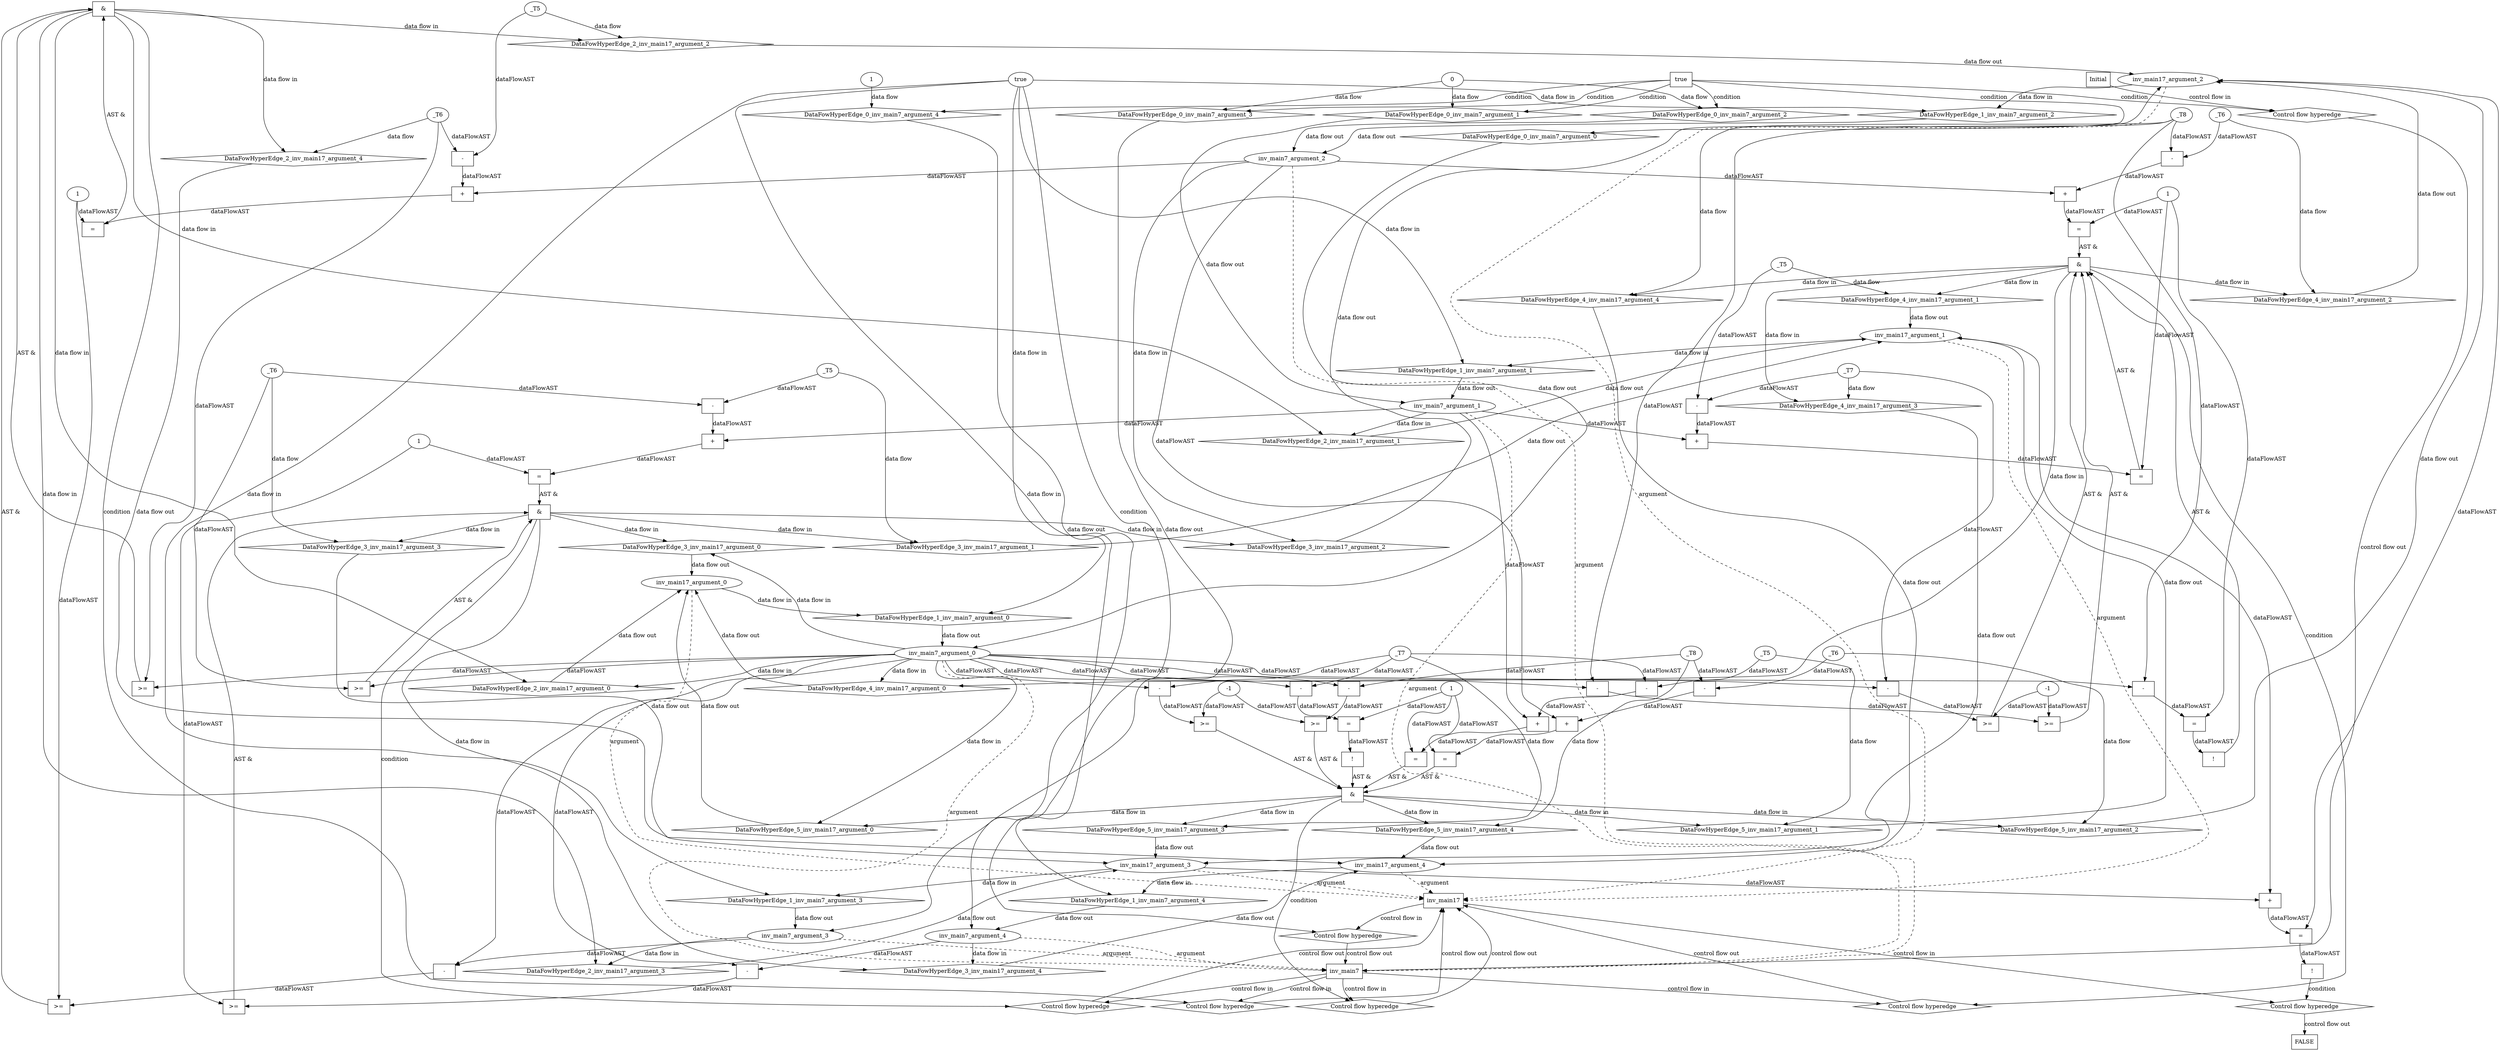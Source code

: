 digraph dag {
"inv_main17" [label="inv_main17" nodeName="inv_main17" class=cfn  shape="rect"];
"inv_main7" [label="inv_main7" nodeName="inv_main7" class=cfn  shape="rect"];
FALSE [label="FALSE" nodeName=FALSE class=cfn  shape="rect"];
Initial [label="Initial" nodeName=Initial class=cfn  shape="rect"];
ControlFowHyperEdge_0 [label="Control flow hyperedge" nodeName=ControlFowHyperEdge_0 class=controlFlowHyperEdge shape="diamond"];
"Initial" -> ControlFowHyperEdge_0 [label="control flow in"]
ControlFowHyperEdge_0 -> "inv_main7" [label="control flow out"]
ControlFowHyperEdge_1 [label="Control flow hyperedge" nodeName=ControlFowHyperEdge_1 class=controlFlowHyperEdge shape="diamond"];
"inv_main17" -> ControlFowHyperEdge_1 [label="control flow in"]
ControlFowHyperEdge_1 -> "inv_main7" [label="control flow out"]
ControlFowHyperEdge_2 [label="Control flow hyperedge" nodeName=ControlFowHyperEdge_2 class=controlFlowHyperEdge shape="diamond"];
"inv_main7" -> ControlFowHyperEdge_2 [label="control flow in"]
ControlFowHyperEdge_2 -> "inv_main17" [label="control flow out"]
ControlFowHyperEdge_3 [label="Control flow hyperedge" nodeName=ControlFowHyperEdge_3 class=controlFlowHyperEdge shape="diamond"];
"inv_main7" -> ControlFowHyperEdge_3 [label="control flow in"]
ControlFowHyperEdge_3 -> "inv_main17" [label="control flow out"]
ControlFowHyperEdge_4 [label="Control flow hyperedge" nodeName=ControlFowHyperEdge_4 class=controlFlowHyperEdge shape="diamond"];
"inv_main7" -> ControlFowHyperEdge_4 [label="control flow in"]
ControlFowHyperEdge_4 -> "inv_main17" [label="control flow out"]
ControlFowHyperEdge_5 [label="Control flow hyperedge" nodeName=ControlFowHyperEdge_5 class=controlFlowHyperEdge shape="diamond"];
"inv_main7" -> ControlFowHyperEdge_5 [label="control flow in"]
ControlFowHyperEdge_5 -> "inv_main17" [label="control flow out"]
ControlFowHyperEdge_6 [label="Control flow hyperedge" nodeName=ControlFowHyperEdge_6 class=controlFlowHyperEdge shape="diamond"];
"inv_main17" -> ControlFowHyperEdge_6 [label="control flow in"]
ControlFowHyperEdge_6 -> "FALSE" [label="control flow out"]
"inv_main7_argument_0" [label="inv_main7_argument_0" nodeName=argument0 class=argument  head="inv_main7" shape="oval"];
"inv_main7_argument_0" -> "inv_main7"[label="argument" style="dashed"]
"inv_main7_argument_1" [label="inv_main7_argument_1" nodeName=argument1 class=argument  head="inv_main7" shape="oval"];
"inv_main7_argument_1" -> "inv_main7"[label="argument" style="dashed"]
"inv_main7_argument_2" [label="inv_main7_argument_2" nodeName=argument2 class=argument  head="inv_main7" shape="oval"];
"inv_main7_argument_2" -> "inv_main7"[label="argument" style="dashed"]
"inv_main7_argument_3" [label="inv_main7_argument_3" nodeName=argument3 class=argument  head="inv_main7" shape="oval"];
"inv_main7_argument_3" -> "inv_main7"[label="argument" style="dashed"]
"inv_main7_argument_4" [label="inv_main7_argument_4" nodeName=argument4 class=argument  head="inv_main7" shape="oval"];
"inv_main7_argument_4" -> "inv_main7"[label="argument" style="dashed"]
"inv_main17_argument_0" [label="inv_main17_argument_0" nodeName=argument0 class=argument  head="inv_main17" shape="oval"];
"inv_main17_argument_0" -> "inv_main17"[label="argument" style="dashed"]
"inv_main17_argument_1" [label="inv_main17_argument_1" nodeName=argument1 class=argument  head="inv_main17" shape="oval"];
"inv_main17_argument_1" -> "inv_main17"[label="argument" style="dashed"]
"inv_main17_argument_2" [label="inv_main17_argument_2" nodeName=argument2 class=argument  head="inv_main17" shape="oval"];
"inv_main17_argument_2" -> "inv_main17"[label="argument" style="dashed"]
"inv_main17_argument_3" [label="inv_main17_argument_3" nodeName=argument3 class=argument  head="inv_main17" shape="oval"];
"inv_main17_argument_3" -> "inv_main17"[label="argument" style="dashed"]
"inv_main17_argument_4" [label="inv_main17_argument_4" nodeName=argument4 class=argument  head="inv_main17" shape="oval"];
"inv_main17_argument_4" -> "inv_main17"[label="argument" style="dashed"]

"true_0" [label="true" nodeName="true_0" class=true shape="rect"];
"true_0" -> "ControlFowHyperEdge_0" [label="condition"];
"xxxinv_main7___Initial_0xxxdataFlow_0_node_0" [label="0" nodeName="xxxinv_main7___Initial_0xxxdataFlow_0_node_0" class=Literal ];

"xxxinv_main7___Initial_0xxxdataFlow_0_node_0" -> "DataFowHyperEdge_0_inv_main7_argument_1" [label="data flow"];

"xxxinv_main7___Initial_0xxxdataFlow_0_node_0" -> "DataFowHyperEdge_0_inv_main7_argument_2" [label="data flow"];

"xxxinv_main7___Initial_0xxxdataFlow_0_node_0" -> "DataFowHyperEdge_0_inv_main7_argument_3" [label="data flow"];
"xxxinv_main7___Initial_0xxxdataFlow3_node_0" [label="1" nodeName="xxxinv_main7___Initial_0xxxdataFlow3_node_0" class=Literal ];

"xxxinv_main7___Initial_0xxxdataFlow3_node_0" -> "DataFowHyperEdge_0_inv_main7_argument_4" [label="data flow"];
"xxxinv_main7___inv_main17_1xxxguard_0_node_0" [label="true" nodeName="xxxinv_main7___inv_main17_1xxxguard_0_node_0" class=BoolValue ];

"xxxinv_main7___inv_main17_1xxxguard_0_node_0" -> "ControlFowHyperEdge_1" [label="condition"];
"xxxinv_main17___inv_main7_2xxx_and" [label="&" nodeName="xxxinv_main17___inv_main7_2xxx_and" class=Operator shape="rect"];
"xxxinv_main17___inv_main7_2xxxguard_0_node_0" [label=">=" nodeName="xxxinv_main17___inv_main7_2xxxguard_0_node_0" class=Operator  shape="rect"];
"inv_main7_argument_0" -> "xxxinv_main17___inv_main7_2xxxguard_0_node_0"[label="dataFlowAST"]
"xxxinv_main17___inv_main7_2xxxdataFlow1_node_0" -> "xxxinv_main17___inv_main7_2xxxguard_0_node_0"[label="dataFlowAST"]

"xxxinv_main17___inv_main7_2xxxguard_0_node_0" -> "xxxinv_main17___inv_main7_2xxx_and" [label="AST &"];
"xxxinv_main17___inv_main7_2xxxguard1_node_0" [label=">=" nodeName="xxxinv_main17___inv_main7_2xxxguard1_node_0" class=Operator  shape="rect"];
"xxxinv_main17___inv_main7_2xxxguard1_node_1" [label="-" nodeName="xxxinv_main17___inv_main7_2xxxguard1_node_1" class= Operator shape="rect"];
"xxxinv_main17___inv_main7_2xxxguard1_node_4" [label="1" nodeName="xxxinv_main17___inv_main7_2xxxguard1_node_4" class=Literal ];
"xxxinv_main17___inv_main7_2xxxguard1_node_1" -> "xxxinv_main17___inv_main7_2xxxguard1_node_0"[label="dataFlowAST"]
"xxxinv_main17___inv_main7_2xxxguard1_node_4" -> "xxxinv_main17___inv_main7_2xxxguard1_node_0"[label="dataFlowAST"]
"inv_main7_argument_3" -> "xxxinv_main17___inv_main7_2xxxguard1_node_1"[label="dataFlowAST"]
"inv_main7_argument_0" -> "xxxinv_main17___inv_main7_2xxxguard1_node_1"[label="dataFlowAST"]

"xxxinv_main17___inv_main7_2xxxguard1_node_0" -> "xxxinv_main17___inv_main7_2xxx_and" [label="AST &"];
"xxxinv_main17___inv_main7_2xxxguard2_node_0" [label="=" nodeName="xxxinv_main17___inv_main7_2xxxguard2_node_0" class=Operator  shape="rect"];
"xxxinv_main17___inv_main7_2xxxguard2_node_1" [label="+" nodeName="xxxinv_main17___inv_main7_2xxxguard2_node_1" class= Operator shape="rect"];
"xxxinv_main17___inv_main7_2xxxguard2_node_3" [label="-" nodeName="xxxinv_main17___inv_main7_2xxxguard2_node_3" class= Operator shape="rect"];
"xxxinv_main17___inv_main7_2xxxguard2_node_1" -> "xxxinv_main17___inv_main7_2xxxguard2_node_0"[label="dataFlowAST"]
"xxxinv_main17___inv_main7_2xxxguard1_node_4" -> "xxxinv_main17___inv_main7_2xxxguard2_node_0"[label="dataFlowAST"]
"inv_main7_argument_2" -> "xxxinv_main17___inv_main7_2xxxguard2_node_1"[label="dataFlowAST"]
"xxxinv_main17___inv_main7_2xxxguard2_node_3" -> "xxxinv_main17___inv_main7_2xxxguard2_node_1"[label="dataFlowAST"]
"xxxinv_main17___inv_main7_2xxxdataFlow1_node_0" -> "xxxinv_main17___inv_main7_2xxxguard2_node_3"[label="dataFlowAST"]
"xxxinv_main17___inv_main7_2xxxdataFlow_0_node_0" -> "xxxinv_main17___inv_main7_2xxxguard2_node_3"[label="dataFlowAST"]

"xxxinv_main17___inv_main7_2xxxguard2_node_0" -> "xxxinv_main17___inv_main7_2xxx_and" [label="AST &"];
"xxxinv_main17___inv_main7_2xxx_and" -> "ControlFowHyperEdge_2" [label="condition"];
"xxxinv_main17___inv_main7_2xxxdataFlow_0_node_0" [label="_T5" nodeName="xxxinv_main17___inv_main7_2xxxdataFlow_0_node_0" class=Constant ];

"xxxinv_main17___inv_main7_2xxxdataFlow_0_node_0" -> "DataFowHyperEdge_2_inv_main17_argument_2" [label="data flow"];
"xxxinv_main17___inv_main7_2xxxdataFlow1_node_0" [label="_T6" nodeName="xxxinv_main17___inv_main7_2xxxdataFlow1_node_0" class=Constant ];

"xxxinv_main17___inv_main7_2xxxdataFlow1_node_0" -> "DataFowHyperEdge_2_inv_main17_argument_4" [label="data flow"];
"xxxinv_main17___inv_main7_3xxx_and" [label="&" nodeName="xxxinv_main17___inv_main7_3xxx_and" class=Operator shape="rect"];
"xxxinv_main17___inv_main7_3xxxguard_0_node_0" [label=">=" nodeName="xxxinv_main17___inv_main7_3xxxguard_0_node_0" class=Operator  shape="rect"];
"xxxinv_main17___inv_main7_3xxxguard_0_node_1" [label="-" nodeName="xxxinv_main17___inv_main7_3xxxguard_0_node_1" class= Operator shape="rect"];
"xxxinv_main17___inv_main7_3xxxguard_0_node_4" [label="1" nodeName="xxxinv_main17___inv_main7_3xxxguard_0_node_4" class=Literal ];
"xxxinv_main17___inv_main7_3xxxguard_0_node_1" -> "xxxinv_main17___inv_main7_3xxxguard_0_node_0"[label="dataFlowAST"]
"xxxinv_main17___inv_main7_3xxxguard_0_node_4" -> "xxxinv_main17___inv_main7_3xxxguard_0_node_0"[label="dataFlowAST"]
"inv_main7_argument_4" -> "xxxinv_main17___inv_main7_3xxxguard_0_node_1"[label="dataFlowAST"]
"inv_main7_argument_0" -> "xxxinv_main17___inv_main7_3xxxguard_0_node_1"[label="dataFlowAST"]

"xxxinv_main17___inv_main7_3xxxguard_0_node_0" -> "xxxinv_main17___inv_main7_3xxx_and" [label="AST &"];
"xxxinv_main17___inv_main7_3xxxguard1_node_0" [label=">=" nodeName="xxxinv_main17___inv_main7_3xxxguard1_node_0" class=Operator  shape="rect"];
"inv_main7_argument_0" -> "xxxinv_main17___inv_main7_3xxxguard1_node_0"[label="dataFlowAST"]
"xxxinv_main17___inv_main7_3xxxdataFlow1_node_0" -> "xxxinv_main17___inv_main7_3xxxguard1_node_0"[label="dataFlowAST"]

"xxxinv_main17___inv_main7_3xxxguard1_node_0" -> "xxxinv_main17___inv_main7_3xxx_and" [label="AST &"];
"xxxinv_main17___inv_main7_3xxxguard2_node_0" [label="=" nodeName="xxxinv_main17___inv_main7_3xxxguard2_node_0" class=Operator  shape="rect"];
"xxxinv_main17___inv_main7_3xxxguard2_node_1" [label="+" nodeName="xxxinv_main17___inv_main7_3xxxguard2_node_1" class= Operator shape="rect"];
"xxxinv_main17___inv_main7_3xxxguard2_node_3" [label="-" nodeName="xxxinv_main17___inv_main7_3xxxguard2_node_3" class= Operator shape="rect"];
"xxxinv_main17___inv_main7_3xxxguard2_node_1" -> "xxxinv_main17___inv_main7_3xxxguard2_node_0"[label="dataFlowAST"]
"xxxinv_main17___inv_main7_3xxxguard_0_node_4" -> "xxxinv_main17___inv_main7_3xxxguard2_node_0"[label="dataFlowAST"]
"inv_main7_argument_1" -> "xxxinv_main17___inv_main7_3xxxguard2_node_1"[label="dataFlowAST"]
"xxxinv_main17___inv_main7_3xxxguard2_node_3" -> "xxxinv_main17___inv_main7_3xxxguard2_node_1"[label="dataFlowAST"]
"xxxinv_main17___inv_main7_3xxxdataFlow1_node_0" -> "xxxinv_main17___inv_main7_3xxxguard2_node_3"[label="dataFlowAST"]
"xxxinv_main17___inv_main7_3xxxdataFlow_0_node_0" -> "xxxinv_main17___inv_main7_3xxxguard2_node_3"[label="dataFlowAST"]

"xxxinv_main17___inv_main7_3xxxguard2_node_0" -> "xxxinv_main17___inv_main7_3xxx_and" [label="AST &"];
"xxxinv_main17___inv_main7_3xxx_and" -> "ControlFowHyperEdge_3" [label="condition"];
"xxxinv_main17___inv_main7_3xxxdataFlow_0_node_0" [label="_T5" nodeName="xxxinv_main17___inv_main7_3xxxdataFlow_0_node_0" class=Constant ];

"xxxinv_main17___inv_main7_3xxxdataFlow_0_node_0" -> "DataFowHyperEdge_3_inv_main17_argument_1" [label="data flow"];
"xxxinv_main17___inv_main7_3xxxdataFlow1_node_0" [label="_T6" nodeName="xxxinv_main17___inv_main7_3xxxdataFlow1_node_0" class=Constant ];

"xxxinv_main17___inv_main7_3xxxdataFlow1_node_0" -> "DataFowHyperEdge_3_inv_main17_argument_3" [label="data flow"];
"xxxinv_main17___inv_main7_4xxx_and" [label="&" nodeName="xxxinv_main17___inv_main7_4xxx_and" class=Operator shape="rect"];
"xxxinv_main17___inv_main7_4xxxguard1_node_0" [label="=" nodeName="xxxinv_main17___inv_main7_4xxxguard1_node_0" class=Operator  shape="rect"];
"xxxinv_main17___inv_main7_4xxxguard1_node_1" [label="+" nodeName="xxxinv_main17___inv_main7_4xxxguard1_node_1" class= Operator shape="rect"];
"xxxinv_main17___inv_main7_4xxxguard1_node_3" [label="-" nodeName="xxxinv_main17___inv_main7_4xxxguard1_node_3" class= Operator shape="rect"];
"xxxinv_main17___inv_main7_4xxxguard1_node_1" -> "xxxinv_main17___inv_main7_4xxxguard1_node_0"[label="dataFlowAST"]
"xxxinv_main17___inv_main7_4xxxguard_0_node_6" -> "xxxinv_main17___inv_main7_4xxxguard1_node_0"[label="dataFlowAST"]
"inv_main7_argument_1" -> "xxxinv_main17___inv_main7_4xxxguard1_node_1"[label="dataFlowAST"]
"xxxinv_main17___inv_main7_4xxxguard1_node_3" -> "xxxinv_main17___inv_main7_4xxxguard1_node_1"[label="dataFlowAST"]
"xxxinv_main17___inv_main7_4xxxdataFlow2_node_0" -> "xxxinv_main17___inv_main7_4xxxguard1_node_3"[label="dataFlowAST"]
"xxxinv_main17___inv_main7_4xxxdataFlow_0_node_0" -> "xxxinv_main17___inv_main7_4xxxguard1_node_3"[label="dataFlowAST"]

"xxxinv_main17___inv_main7_4xxxguard1_node_0" -> "xxxinv_main17___inv_main7_4xxx_and" [label="AST &"];
"xxxinv_main17___inv_main7_4xxxguard3_node_0" [label=">=" nodeName="xxxinv_main17___inv_main7_4xxxguard3_node_0" class=Operator  shape="rect"];
"xxxinv_main17___inv_main7_4xxxguard3_node_1" [label="-" nodeName="xxxinv_main17___inv_main7_4xxxguard3_node_1" class= Operator shape="rect"];
"xxxinv_main17___inv_main7_4xxxguard3_node_4" [label="-1" nodeName="xxxinv_main17___inv_main7_4xxxguard3_node_4" class=Literal ];
"xxxinv_main17___inv_main7_4xxxguard3_node_1" -> "xxxinv_main17___inv_main7_4xxxguard3_node_0"[label="dataFlowAST"]
"xxxinv_main17___inv_main7_4xxxguard3_node_4" -> "xxxinv_main17___inv_main7_4xxxguard3_node_0"[label="dataFlowAST"]
"inv_main7_argument_0" -> "xxxinv_main17___inv_main7_4xxxguard3_node_1"[label="dataFlowAST"]
"xxxinv_main17___inv_main7_4xxxdataFlow3_node_0" -> "xxxinv_main17___inv_main7_4xxxguard3_node_1"[label="dataFlowAST"]

"xxxinv_main17___inv_main7_4xxxguard3_node_0" -> "xxxinv_main17___inv_main7_4xxx_and" [label="AST &"];
"xxxinv_main17___inv_main7_4xxxguard4_node_0" [label=">=" nodeName="xxxinv_main17___inv_main7_4xxxguard4_node_0" class=Operator  shape="rect"];
"xxxinv_main17___inv_main7_4xxxguard4_node_1" [label="-" nodeName="xxxinv_main17___inv_main7_4xxxguard4_node_1" class= Operator shape="rect"];
"xxxinv_main17___inv_main7_4xxxguard4_node_1" -> "xxxinv_main17___inv_main7_4xxxguard4_node_0"[label="dataFlowAST"]
"xxxinv_main17___inv_main7_4xxxguard3_node_4" -> "xxxinv_main17___inv_main7_4xxxguard4_node_0"[label="dataFlowAST"]
"inv_main7_argument_0" -> "xxxinv_main17___inv_main7_4xxxguard4_node_1"[label="dataFlowAST"]
"xxxinv_main17___inv_main7_4xxxdataFlow2_node_0" -> "xxxinv_main17___inv_main7_4xxxguard4_node_1"[label="dataFlowAST"]

"xxxinv_main17___inv_main7_4xxxguard4_node_0" -> "xxxinv_main17___inv_main7_4xxx_and" [label="AST &"];
"xxxinv_main17___inv_main7_4xxxguard_0_node_0" [label="=" nodeName="xxxinv_main17___inv_main7_4xxxguard_0_node_0" class=Operator  shape="rect"];
"xxxinv_main17___inv_main7_4xxxguard_0_node_1" [label="+" nodeName="xxxinv_main17___inv_main7_4xxxguard_0_node_1" class= Operator shape="rect"];
"xxxinv_main17___inv_main7_4xxxguard_0_node_3" [label="-" nodeName="xxxinv_main17___inv_main7_4xxxguard_0_node_3" class= Operator shape="rect"];
"xxxinv_main17___inv_main7_4xxxguard_0_node_6" [label="1" nodeName="xxxinv_main17___inv_main7_4xxxguard_0_node_6" class=Literal ];
"xxxinv_main17___inv_main7_4xxxguard_0_node_1" -> "xxxinv_main17___inv_main7_4xxxguard_0_node_0"[label="dataFlowAST"]
"xxxinv_main17___inv_main7_4xxxguard_0_node_6" -> "xxxinv_main17___inv_main7_4xxxguard_0_node_0"[label="dataFlowAST"]
"inv_main7_argument_2" -> "xxxinv_main17___inv_main7_4xxxguard_0_node_1"[label="dataFlowAST"]
"xxxinv_main17___inv_main7_4xxxguard_0_node_3" -> "xxxinv_main17___inv_main7_4xxxguard_0_node_1"[label="dataFlowAST"]
"xxxinv_main17___inv_main7_4xxxdataFlow3_node_0" -> "xxxinv_main17___inv_main7_4xxxguard_0_node_3"[label="dataFlowAST"]
"xxxinv_main17___inv_main7_4xxxdataFlow1_node_0" -> "xxxinv_main17___inv_main7_4xxxguard_0_node_3"[label="dataFlowAST"]

"xxxinv_main17___inv_main7_4xxxguard_0_node_0" -> "xxxinv_main17___inv_main7_4xxx_and" [label="AST &"];
"xxxinv_main17___inv_main7_4xxxguard2_node_0" [label="!" nodeName="xxxinv_main17___inv_main7_4xxxguard2_node_0" class=Operator shape="rect"];
"xxxinv_main17___inv_main7_4xxxguard2_node_1" [label="=" nodeName="xxxinv_main17___inv_main7_4xxxguard2_node_1" class=Operator  shape="rect"];
"xxxinv_main17___inv_main7_4xxxguard2_node_2" [label="-" nodeName="xxxinv_main17___inv_main7_4xxxguard2_node_2" class= Operator shape="rect"];
"xxxinv_main17___inv_main7_4xxxguard2_node_1" -> "xxxinv_main17___inv_main7_4xxxguard2_node_0"[label="dataFlowAST"]
"xxxinv_main17___inv_main7_4xxxguard2_node_2" -> "xxxinv_main17___inv_main7_4xxxguard2_node_1"[label="dataFlowAST"]
"xxxinv_main17___inv_main7_4xxxguard_0_node_6" -> "xxxinv_main17___inv_main7_4xxxguard2_node_1"[label="dataFlowAST"]
"xxxinv_main17___inv_main7_4xxxdataFlow3_node_0" -> "xxxinv_main17___inv_main7_4xxxguard2_node_2"[label="dataFlowAST"]
"inv_main7_argument_0" -> "xxxinv_main17___inv_main7_4xxxguard2_node_2"[label="dataFlowAST"]

"xxxinv_main17___inv_main7_4xxxguard2_node_0" -> "xxxinv_main17___inv_main7_4xxx_and" [label="AST &"];
"xxxinv_main17___inv_main7_4xxx_and" -> "ControlFowHyperEdge_4" [label="condition"];
"xxxinv_main17___inv_main7_4xxxdataFlow_0_node_0" [label="_T5" nodeName="xxxinv_main17___inv_main7_4xxxdataFlow_0_node_0" class=Constant ];

"xxxinv_main17___inv_main7_4xxxdataFlow_0_node_0" -> "DataFowHyperEdge_4_inv_main17_argument_1" [label="data flow"];
"xxxinv_main17___inv_main7_4xxxdataFlow1_node_0" [label="_T6" nodeName="xxxinv_main17___inv_main7_4xxxdataFlow1_node_0" class=Constant ];

"xxxinv_main17___inv_main7_4xxxdataFlow1_node_0" -> "DataFowHyperEdge_4_inv_main17_argument_2" [label="data flow"];
"xxxinv_main17___inv_main7_4xxxdataFlow2_node_0" [label="_T7" nodeName="xxxinv_main17___inv_main7_4xxxdataFlow2_node_0" class=Constant ];

"xxxinv_main17___inv_main7_4xxxdataFlow2_node_0" -> "DataFowHyperEdge_4_inv_main17_argument_3" [label="data flow"];
"xxxinv_main17___inv_main7_4xxxdataFlow3_node_0" [label="_T8" nodeName="xxxinv_main17___inv_main7_4xxxdataFlow3_node_0" class=Constant ];

"xxxinv_main17___inv_main7_4xxxdataFlow3_node_0" -> "DataFowHyperEdge_4_inv_main17_argument_4" [label="data flow"];
"xxxinv_main17___inv_main7_5xxx_and" [label="&" nodeName="xxxinv_main17___inv_main7_5xxx_and" class=Operator shape="rect"];
"xxxinv_main17___inv_main7_5xxxguard1_node_0" [label="=" nodeName="xxxinv_main17___inv_main7_5xxxguard1_node_0" class=Operator  shape="rect"];
"xxxinv_main17___inv_main7_5xxxguard1_node_1" [label="+" nodeName="xxxinv_main17___inv_main7_5xxxguard1_node_1" class= Operator shape="rect"];
"xxxinv_main17___inv_main7_5xxxguard1_node_3" [label="-" nodeName="xxxinv_main17___inv_main7_5xxxguard1_node_3" class= Operator shape="rect"];
"xxxinv_main17___inv_main7_5xxxguard1_node_1" -> "xxxinv_main17___inv_main7_5xxxguard1_node_0"[label="dataFlowAST"]
"xxxinv_main17___inv_main7_5xxxguard_0_node_6" -> "xxxinv_main17___inv_main7_5xxxguard1_node_0"[label="dataFlowAST"]
"inv_main7_argument_1" -> "xxxinv_main17___inv_main7_5xxxguard1_node_1"[label="dataFlowAST"]
"xxxinv_main17___inv_main7_5xxxguard1_node_3" -> "xxxinv_main17___inv_main7_5xxxguard1_node_1"[label="dataFlowAST"]
"xxxinv_main17___inv_main7_5xxxdataFlow2_node_0" -> "xxxinv_main17___inv_main7_5xxxguard1_node_3"[label="dataFlowAST"]
"xxxinv_main17___inv_main7_5xxxdataFlow_0_node_0" -> "xxxinv_main17___inv_main7_5xxxguard1_node_3"[label="dataFlowAST"]

"xxxinv_main17___inv_main7_5xxxguard1_node_0" -> "xxxinv_main17___inv_main7_5xxx_and" [label="AST &"];
"xxxinv_main17___inv_main7_5xxxguard2_node_0" [label="!" nodeName="xxxinv_main17___inv_main7_5xxxguard2_node_0" class=Operator shape="rect"];
"xxxinv_main17___inv_main7_5xxxguard2_node_1" [label="=" nodeName="xxxinv_main17___inv_main7_5xxxguard2_node_1" class=Operator  shape="rect"];
"xxxinv_main17___inv_main7_5xxxguard2_node_2" [label="-" nodeName="xxxinv_main17___inv_main7_5xxxguard2_node_2" class= Operator shape="rect"];
"xxxinv_main17___inv_main7_5xxxguard2_node_1" -> "xxxinv_main17___inv_main7_5xxxguard2_node_0"[label="dataFlowAST"]
"xxxinv_main17___inv_main7_5xxxguard2_node_2" -> "xxxinv_main17___inv_main7_5xxxguard2_node_1"[label="dataFlowAST"]
"xxxinv_main17___inv_main7_5xxxguard_0_node_6" -> "xxxinv_main17___inv_main7_5xxxguard2_node_1"[label="dataFlowAST"]
"xxxinv_main17___inv_main7_5xxxdataFlow2_node_0" -> "xxxinv_main17___inv_main7_5xxxguard2_node_2"[label="dataFlowAST"]
"inv_main7_argument_0" -> "xxxinv_main17___inv_main7_5xxxguard2_node_2"[label="dataFlowAST"]

"xxxinv_main17___inv_main7_5xxxguard2_node_0" -> "xxxinv_main17___inv_main7_5xxx_and" [label="AST &"];
"xxxinv_main17___inv_main7_5xxxguard_0_node_0" [label="=" nodeName="xxxinv_main17___inv_main7_5xxxguard_0_node_0" class=Operator  shape="rect"];
"xxxinv_main17___inv_main7_5xxxguard_0_node_1" [label="+" nodeName="xxxinv_main17___inv_main7_5xxxguard_0_node_1" class= Operator shape="rect"];
"xxxinv_main17___inv_main7_5xxxguard_0_node_3" [label="-" nodeName="xxxinv_main17___inv_main7_5xxxguard_0_node_3" class= Operator shape="rect"];
"xxxinv_main17___inv_main7_5xxxguard_0_node_6" [label="1" nodeName="xxxinv_main17___inv_main7_5xxxguard_0_node_6" class=Literal ];
"xxxinv_main17___inv_main7_5xxxguard_0_node_1" -> "xxxinv_main17___inv_main7_5xxxguard_0_node_0"[label="dataFlowAST"]
"xxxinv_main17___inv_main7_5xxxguard_0_node_6" -> "xxxinv_main17___inv_main7_5xxxguard_0_node_0"[label="dataFlowAST"]
"inv_main7_argument_2" -> "xxxinv_main17___inv_main7_5xxxguard_0_node_1"[label="dataFlowAST"]
"xxxinv_main17___inv_main7_5xxxguard_0_node_3" -> "xxxinv_main17___inv_main7_5xxxguard_0_node_1"[label="dataFlowAST"]
"xxxinv_main17___inv_main7_5xxxdataFlow3_node_0" -> "xxxinv_main17___inv_main7_5xxxguard_0_node_3"[label="dataFlowAST"]
"xxxinv_main17___inv_main7_5xxxdataFlow1_node_0" -> "xxxinv_main17___inv_main7_5xxxguard_0_node_3"[label="dataFlowAST"]

"xxxinv_main17___inv_main7_5xxxguard_0_node_0" -> "xxxinv_main17___inv_main7_5xxx_and" [label="AST &"];
"xxxinv_main17___inv_main7_5xxxguard4_node_0" [label=">=" nodeName="xxxinv_main17___inv_main7_5xxxguard4_node_0" class=Operator  shape="rect"];
"xxxinv_main17___inv_main7_5xxxguard4_node_1" [label="-" nodeName="xxxinv_main17___inv_main7_5xxxguard4_node_1" class= Operator shape="rect"];
"xxxinv_main17___inv_main7_5xxxguard4_node_1" -> "xxxinv_main17___inv_main7_5xxxguard4_node_0"[label="dataFlowAST"]
"xxxinv_main17___inv_main7_5xxxguard3_node_4" -> "xxxinv_main17___inv_main7_5xxxguard4_node_0"[label="dataFlowAST"]
"inv_main7_argument_0" -> "xxxinv_main17___inv_main7_5xxxguard4_node_1"[label="dataFlowAST"]
"xxxinv_main17___inv_main7_5xxxdataFlow2_node_0" -> "xxxinv_main17___inv_main7_5xxxguard4_node_1"[label="dataFlowAST"]

"xxxinv_main17___inv_main7_5xxxguard4_node_0" -> "xxxinv_main17___inv_main7_5xxx_and" [label="AST &"];
"xxxinv_main17___inv_main7_5xxxguard3_node_0" [label=">=" nodeName="xxxinv_main17___inv_main7_5xxxguard3_node_0" class=Operator  shape="rect"];
"xxxinv_main17___inv_main7_5xxxguard3_node_1" [label="-" nodeName="xxxinv_main17___inv_main7_5xxxguard3_node_1" class= Operator shape="rect"];
"xxxinv_main17___inv_main7_5xxxguard3_node_4" [label="-1" nodeName="xxxinv_main17___inv_main7_5xxxguard3_node_4" class=Literal ];
"xxxinv_main17___inv_main7_5xxxguard3_node_1" -> "xxxinv_main17___inv_main7_5xxxguard3_node_0"[label="dataFlowAST"]
"xxxinv_main17___inv_main7_5xxxguard3_node_4" -> "xxxinv_main17___inv_main7_5xxxguard3_node_0"[label="dataFlowAST"]
"inv_main7_argument_0" -> "xxxinv_main17___inv_main7_5xxxguard3_node_1"[label="dataFlowAST"]
"xxxinv_main17___inv_main7_5xxxdataFlow3_node_0" -> "xxxinv_main17___inv_main7_5xxxguard3_node_1"[label="dataFlowAST"]

"xxxinv_main17___inv_main7_5xxxguard3_node_0" -> "xxxinv_main17___inv_main7_5xxx_and" [label="AST &"];
"xxxinv_main17___inv_main7_5xxx_and" -> "ControlFowHyperEdge_5" [label="condition"];
"xxxinv_main17___inv_main7_5xxxdataFlow_0_node_0" [label="_T5" nodeName="xxxinv_main17___inv_main7_5xxxdataFlow_0_node_0" class=Constant ];

"xxxinv_main17___inv_main7_5xxxdataFlow_0_node_0" -> "DataFowHyperEdge_5_inv_main17_argument_1" [label="data flow"];
"xxxinv_main17___inv_main7_5xxxdataFlow1_node_0" [label="_T6" nodeName="xxxinv_main17___inv_main7_5xxxdataFlow1_node_0" class=Constant ];

"xxxinv_main17___inv_main7_5xxxdataFlow1_node_0" -> "DataFowHyperEdge_5_inv_main17_argument_2" [label="data flow"];
"xxxinv_main17___inv_main7_5xxxdataFlow2_node_0" [label="_T7" nodeName="xxxinv_main17___inv_main7_5xxxdataFlow2_node_0" class=Constant ];

"xxxinv_main17___inv_main7_5xxxdataFlow2_node_0" -> "DataFowHyperEdge_5_inv_main17_argument_3" [label="data flow"];
"xxxinv_main17___inv_main7_5xxxdataFlow3_node_0" [label="_T8" nodeName="xxxinv_main17___inv_main7_5xxxdataFlow3_node_0" class=Constant ];

"xxxinv_main17___inv_main7_5xxxdataFlow3_node_0" -> "DataFowHyperEdge_5_inv_main17_argument_4" [label="data flow"];
"xxxFALSE___inv_main17_6xxxguard_0_node_0" [label="!" nodeName="xxxFALSE___inv_main17_6xxxguard_0_node_0" class=Operator shape="rect"];
"xxxFALSE___inv_main17_6xxxguard_0_node_1" [label="=" nodeName="xxxFALSE___inv_main17_6xxxguard_0_node_1" class=Operator  shape="rect"];
"xxxFALSE___inv_main17_6xxxguard_0_node_3" [label="+" nodeName="xxxFALSE___inv_main17_6xxxguard_0_node_3" class= Operator shape="rect"];
"xxxFALSE___inv_main17_6xxxguard_0_node_1" -> "xxxFALSE___inv_main17_6xxxguard_0_node_0"[label="dataFlowAST"]
"inv_main17_argument_2" -> "xxxFALSE___inv_main17_6xxxguard_0_node_1"[label="dataFlowAST"]
"xxxFALSE___inv_main17_6xxxguard_0_node_3" -> "xxxFALSE___inv_main17_6xxxguard_0_node_1"[label="dataFlowAST"]
"inv_main17_argument_1" -> "xxxFALSE___inv_main17_6xxxguard_0_node_3"[label="dataFlowAST"]
"inv_main17_argument_3" -> "xxxFALSE___inv_main17_6xxxguard_0_node_3"[label="dataFlowAST"]

"xxxFALSE___inv_main17_6xxxguard_0_node_0" -> "ControlFowHyperEdge_6" [label="condition"];
"DataFowHyperEdge_0_inv_main7_argument_0" [label="DataFowHyperEdge_0_inv_main7_argument_0" nodeName="DataFowHyperEdge_0_inv_main7_argument_0" class=DataFlowHyperedge shape="diamond"];
"DataFowHyperEdge_0_inv_main7_argument_0" -> "inv_main7_argument_0"[label="data flow out"]
"true_0" -> "DataFowHyperEdge_0_inv_main7_argument_0" [label="condition"];
"DataFowHyperEdge_0_inv_main7_argument_1" [label="DataFowHyperEdge_0_inv_main7_argument_1" nodeName="DataFowHyperEdge_0_inv_main7_argument_1" class=DataFlowHyperedge shape="diamond"];
"DataFowHyperEdge_0_inv_main7_argument_1" -> "inv_main7_argument_1"[label="data flow out"]
"true_0" -> "DataFowHyperEdge_0_inv_main7_argument_1" [label="condition"];
"DataFowHyperEdge_0_inv_main7_argument_2" [label="DataFowHyperEdge_0_inv_main7_argument_2" nodeName="DataFowHyperEdge_0_inv_main7_argument_2" class=DataFlowHyperedge shape="diamond"];
"DataFowHyperEdge_0_inv_main7_argument_2" -> "inv_main7_argument_2"[label="data flow out"]
"true_0" -> "DataFowHyperEdge_0_inv_main7_argument_2" [label="condition"];
"DataFowHyperEdge_0_inv_main7_argument_3" [label="DataFowHyperEdge_0_inv_main7_argument_3" nodeName="DataFowHyperEdge_0_inv_main7_argument_3" class=DataFlowHyperedge shape="diamond"];
"DataFowHyperEdge_0_inv_main7_argument_3" -> "inv_main7_argument_3"[label="data flow out"]
"true_0" -> "DataFowHyperEdge_0_inv_main7_argument_3" [label="condition"];
"DataFowHyperEdge_0_inv_main7_argument_4" [label="DataFowHyperEdge_0_inv_main7_argument_4" nodeName="DataFowHyperEdge_0_inv_main7_argument_4" class=DataFlowHyperedge shape="diamond"];
"DataFowHyperEdge_0_inv_main7_argument_4" -> "inv_main7_argument_4"[label="data flow out"]
"true_0" -> "DataFowHyperEdge_0_inv_main7_argument_4" [label="condition"];
"DataFowHyperEdge_1_inv_main7_argument_0" [label="DataFowHyperEdge_1_inv_main7_argument_0" nodeName="DataFowHyperEdge_1_inv_main7_argument_0" class=DataFlowHyperedge shape="diamond"];
"DataFowHyperEdge_1_inv_main7_argument_0" -> "inv_main7_argument_0"[label="data flow out"]
"xxxinv_main7___inv_main17_1xxxguard_0_node_0" -> "DataFowHyperEdge_1_inv_main7_argument_0"[label="data flow in"]
"DataFowHyperEdge_1_inv_main7_argument_1" [label="DataFowHyperEdge_1_inv_main7_argument_1" nodeName="DataFowHyperEdge_1_inv_main7_argument_1" class=DataFlowHyperedge shape="diamond"];
"DataFowHyperEdge_1_inv_main7_argument_1" -> "inv_main7_argument_1"[label="data flow out"]
"xxxinv_main7___inv_main17_1xxxguard_0_node_0" -> "DataFowHyperEdge_1_inv_main7_argument_1"[label="data flow in"]
"DataFowHyperEdge_1_inv_main7_argument_2" [label="DataFowHyperEdge_1_inv_main7_argument_2" nodeName="DataFowHyperEdge_1_inv_main7_argument_2" class=DataFlowHyperedge shape="diamond"];
"DataFowHyperEdge_1_inv_main7_argument_2" -> "inv_main7_argument_2"[label="data flow out"]
"xxxinv_main7___inv_main17_1xxxguard_0_node_0" -> "DataFowHyperEdge_1_inv_main7_argument_2"[label="data flow in"]
"DataFowHyperEdge_1_inv_main7_argument_3" [label="DataFowHyperEdge_1_inv_main7_argument_3" nodeName="DataFowHyperEdge_1_inv_main7_argument_3" class=DataFlowHyperedge shape="diamond"];
"DataFowHyperEdge_1_inv_main7_argument_3" -> "inv_main7_argument_3"[label="data flow out"]
"xxxinv_main7___inv_main17_1xxxguard_0_node_0" -> "DataFowHyperEdge_1_inv_main7_argument_3"[label="data flow in"]
"DataFowHyperEdge_1_inv_main7_argument_4" [label="DataFowHyperEdge_1_inv_main7_argument_4" nodeName="DataFowHyperEdge_1_inv_main7_argument_4" class=DataFlowHyperedge shape="diamond"];
"DataFowHyperEdge_1_inv_main7_argument_4" -> "inv_main7_argument_4"[label="data flow out"]
"xxxinv_main7___inv_main17_1xxxguard_0_node_0" -> "DataFowHyperEdge_1_inv_main7_argument_4"[label="data flow in"]
"DataFowHyperEdge_2_inv_main17_argument_0" [label="DataFowHyperEdge_2_inv_main17_argument_0" nodeName="DataFowHyperEdge_2_inv_main17_argument_0" class=DataFlowHyperedge shape="diamond"];
"DataFowHyperEdge_2_inv_main17_argument_0" -> "inv_main17_argument_0"[label="data flow out"]
"xxxinv_main17___inv_main7_2xxx_and" -> "DataFowHyperEdge_2_inv_main17_argument_0"[label="data flow in"]
"DataFowHyperEdge_2_inv_main17_argument_1" [label="DataFowHyperEdge_2_inv_main17_argument_1" nodeName="DataFowHyperEdge_2_inv_main17_argument_1" class=DataFlowHyperedge shape="diamond"];
"DataFowHyperEdge_2_inv_main17_argument_1" -> "inv_main17_argument_1"[label="data flow out"]
"xxxinv_main17___inv_main7_2xxx_and" -> "DataFowHyperEdge_2_inv_main17_argument_1"[label="data flow in"]
"DataFowHyperEdge_2_inv_main17_argument_2" [label="DataFowHyperEdge_2_inv_main17_argument_2" nodeName="DataFowHyperEdge_2_inv_main17_argument_2" class=DataFlowHyperedge shape="diamond"];
"DataFowHyperEdge_2_inv_main17_argument_2" -> "inv_main17_argument_2"[label="data flow out"]
"xxxinv_main17___inv_main7_2xxx_and" -> "DataFowHyperEdge_2_inv_main17_argument_2"[label="data flow in"]
"DataFowHyperEdge_2_inv_main17_argument_3" [label="DataFowHyperEdge_2_inv_main17_argument_3" nodeName="DataFowHyperEdge_2_inv_main17_argument_3" class=DataFlowHyperedge shape="diamond"];
"DataFowHyperEdge_2_inv_main17_argument_3" -> "inv_main17_argument_3"[label="data flow out"]
"xxxinv_main17___inv_main7_2xxx_and" -> "DataFowHyperEdge_2_inv_main17_argument_3"[label="data flow in"]
"DataFowHyperEdge_2_inv_main17_argument_4" [label="DataFowHyperEdge_2_inv_main17_argument_4" nodeName="DataFowHyperEdge_2_inv_main17_argument_4" class=DataFlowHyperedge shape="diamond"];
"DataFowHyperEdge_2_inv_main17_argument_4" -> "inv_main17_argument_4"[label="data flow out"]
"xxxinv_main17___inv_main7_2xxx_and" -> "DataFowHyperEdge_2_inv_main17_argument_4"[label="data flow in"]
"DataFowHyperEdge_3_inv_main17_argument_0" [label="DataFowHyperEdge_3_inv_main17_argument_0" nodeName="DataFowHyperEdge_3_inv_main17_argument_0" class=DataFlowHyperedge shape="diamond"];
"DataFowHyperEdge_3_inv_main17_argument_0" -> "inv_main17_argument_0"[label="data flow out"]
"xxxinv_main17___inv_main7_3xxx_and" -> "DataFowHyperEdge_3_inv_main17_argument_0"[label="data flow in"]
"DataFowHyperEdge_3_inv_main17_argument_1" [label="DataFowHyperEdge_3_inv_main17_argument_1" nodeName="DataFowHyperEdge_3_inv_main17_argument_1" class=DataFlowHyperedge shape="diamond"];
"DataFowHyperEdge_3_inv_main17_argument_1" -> "inv_main17_argument_1"[label="data flow out"]
"xxxinv_main17___inv_main7_3xxx_and" -> "DataFowHyperEdge_3_inv_main17_argument_1"[label="data flow in"]
"DataFowHyperEdge_3_inv_main17_argument_2" [label="DataFowHyperEdge_3_inv_main17_argument_2" nodeName="DataFowHyperEdge_3_inv_main17_argument_2" class=DataFlowHyperedge shape="diamond"];
"DataFowHyperEdge_3_inv_main17_argument_2" -> "inv_main17_argument_2"[label="data flow out"]
"xxxinv_main17___inv_main7_3xxx_and" -> "DataFowHyperEdge_3_inv_main17_argument_2"[label="data flow in"]
"DataFowHyperEdge_3_inv_main17_argument_3" [label="DataFowHyperEdge_3_inv_main17_argument_3" nodeName="DataFowHyperEdge_3_inv_main17_argument_3" class=DataFlowHyperedge shape="diamond"];
"DataFowHyperEdge_3_inv_main17_argument_3" -> "inv_main17_argument_3"[label="data flow out"]
"xxxinv_main17___inv_main7_3xxx_and" -> "DataFowHyperEdge_3_inv_main17_argument_3"[label="data flow in"]
"DataFowHyperEdge_3_inv_main17_argument_4" [label="DataFowHyperEdge_3_inv_main17_argument_4" nodeName="DataFowHyperEdge_3_inv_main17_argument_4" class=DataFlowHyperedge shape="diamond"];
"DataFowHyperEdge_3_inv_main17_argument_4" -> "inv_main17_argument_4"[label="data flow out"]
"xxxinv_main17___inv_main7_3xxx_and" -> "DataFowHyperEdge_3_inv_main17_argument_4"[label="data flow in"]
"DataFowHyperEdge_4_inv_main17_argument_0" [label="DataFowHyperEdge_4_inv_main17_argument_0" nodeName="DataFowHyperEdge_4_inv_main17_argument_0" class=DataFlowHyperedge shape="diamond"];
"DataFowHyperEdge_4_inv_main17_argument_0" -> "inv_main17_argument_0"[label="data flow out"]
"xxxinv_main17___inv_main7_4xxx_and" -> "DataFowHyperEdge_4_inv_main17_argument_0"[label="data flow in"]
"DataFowHyperEdge_4_inv_main17_argument_1" [label="DataFowHyperEdge_4_inv_main17_argument_1" nodeName="DataFowHyperEdge_4_inv_main17_argument_1" class=DataFlowHyperedge shape="diamond"];
"DataFowHyperEdge_4_inv_main17_argument_1" -> "inv_main17_argument_1"[label="data flow out"]
"xxxinv_main17___inv_main7_4xxx_and" -> "DataFowHyperEdge_4_inv_main17_argument_1"[label="data flow in"]
"DataFowHyperEdge_4_inv_main17_argument_2" [label="DataFowHyperEdge_4_inv_main17_argument_2" nodeName="DataFowHyperEdge_4_inv_main17_argument_2" class=DataFlowHyperedge shape="diamond"];
"DataFowHyperEdge_4_inv_main17_argument_2" -> "inv_main17_argument_2"[label="data flow out"]
"xxxinv_main17___inv_main7_4xxx_and" -> "DataFowHyperEdge_4_inv_main17_argument_2"[label="data flow in"]
"DataFowHyperEdge_4_inv_main17_argument_3" [label="DataFowHyperEdge_4_inv_main17_argument_3" nodeName="DataFowHyperEdge_4_inv_main17_argument_3" class=DataFlowHyperedge shape="diamond"];
"DataFowHyperEdge_4_inv_main17_argument_3" -> "inv_main17_argument_3"[label="data flow out"]
"xxxinv_main17___inv_main7_4xxx_and" -> "DataFowHyperEdge_4_inv_main17_argument_3"[label="data flow in"]
"DataFowHyperEdge_4_inv_main17_argument_4" [label="DataFowHyperEdge_4_inv_main17_argument_4" nodeName="DataFowHyperEdge_4_inv_main17_argument_4" class=DataFlowHyperedge shape="diamond"];
"DataFowHyperEdge_4_inv_main17_argument_4" -> "inv_main17_argument_4"[label="data flow out"]
"xxxinv_main17___inv_main7_4xxx_and" -> "DataFowHyperEdge_4_inv_main17_argument_4"[label="data flow in"]
"DataFowHyperEdge_5_inv_main17_argument_0" [label="DataFowHyperEdge_5_inv_main17_argument_0" nodeName="DataFowHyperEdge_5_inv_main17_argument_0" class=DataFlowHyperedge shape="diamond"];
"DataFowHyperEdge_5_inv_main17_argument_0" -> "inv_main17_argument_0"[label="data flow out"]
"xxxinv_main17___inv_main7_5xxx_and" -> "DataFowHyperEdge_5_inv_main17_argument_0"[label="data flow in"]
"DataFowHyperEdge_5_inv_main17_argument_1" [label="DataFowHyperEdge_5_inv_main17_argument_1" nodeName="DataFowHyperEdge_5_inv_main17_argument_1" class=DataFlowHyperedge shape="diamond"];
"DataFowHyperEdge_5_inv_main17_argument_1" -> "inv_main17_argument_1"[label="data flow out"]
"xxxinv_main17___inv_main7_5xxx_and" -> "DataFowHyperEdge_5_inv_main17_argument_1"[label="data flow in"]
"DataFowHyperEdge_5_inv_main17_argument_2" [label="DataFowHyperEdge_5_inv_main17_argument_2" nodeName="DataFowHyperEdge_5_inv_main17_argument_2" class=DataFlowHyperedge shape="diamond"];
"DataFowHyperEdge_5_inv_main17_argument_2" -> "inv_main17_argument_2"[label="data flow out"]
"xxxinv_main17___inv_main7_5xxx_and" -> "DataFowHyperEdge_5_inv_main17_argument_2"[label="data flow in"]
"DataFowHyperEdge_5_inv_main17_argument_3" [label="DataFowHyperEdge_5_inv_main17_argument_3" nodeName="DataFowHyperEdge_5_inv_main17_argument_3" class=DataFlowHyperedge shape="diamond"];
"DataFowHyperEdge_5_inv_main17_argument_3" -> "inv_main17_argument_3"[label="data flow out"]
"xxxinv_main17___inv_main7_5xxx_and" -> "DataFowHyperEdge_5_inv_main17_argument_3"[label="data flow in"]
"DataFowHyperEdge_5_inv_main17_argument_4" [label="DataFowHyperEdge_5_inv_main17_argument_4" nodeName="DataFowHyperEdge_5_inv_main17_argument_4" class=DataFlowHyperedge shape="diamond"];
"DataFowHyperEdge_5_inv_main17_argument_4" -> "inv_main17_argument_4"[label="data flow out"]
"xxxinv_main17___inv_main7_5xxx_and" -> "DataFowHyperEdge_5_inv_main17_argument_4"[label="data flow in"]
"inv_main17_argument_2" -> "DataFowHyperEdge_1_inv_main7_argument_2"[label="data flow in"]
"inv_main17_argument_4" -> "DataFowHyperEdge_1_inv_main7_argument_4"[label="data flow in"]
"inv_main17_argument_0" -> "DataFowHyperEdge_1_inv_main7_argument_0"[label="data flow in"]
"inv_main17_argument_1" -> "DataFowHyperEdge_1_inv_main7_argument_1"[label="data flow in"]
"inv_main17_argument_3" -> "DataFowHyperEdge_1_inv_main7_argument_3"[label="data flow in"]
"inv_main7_argument_0" -> "DataFowHyperEdge_2_inv_main17_argument_0"[label="data flow in"]
"inv_main7_argument_1" -> "DataFowHyperEdge_2_inv_main17_argument_1"[label="data flow in"]
"inv_main7_argument_3" -> "DataFowHyperEdge_2_inv_main17_argument_3"[label="data flow in"]
"inv_main7_argument_0" -> "DataFowHyperEdge_3_inv_main17_argument_0"[label="data flow in"]
"inv_main7_argument_2" -> "DataFowHyperEdge_3_inv_main17_argument_2"[label="data flow in"]
"inv_main7_argument_4" -> "DataFowHyperEdge_3_inv_main17_argument_4"[label="data flow in"]
"inv_main7_argument_0" -> "DataFowHyperEdge_4_inv_main17_argument_0"[label="data flow in"]
"inv_main7_argument_0" -> "DataFowHyperEdge_5_inv_main17_argument_0"[label="data flow in"]




}
